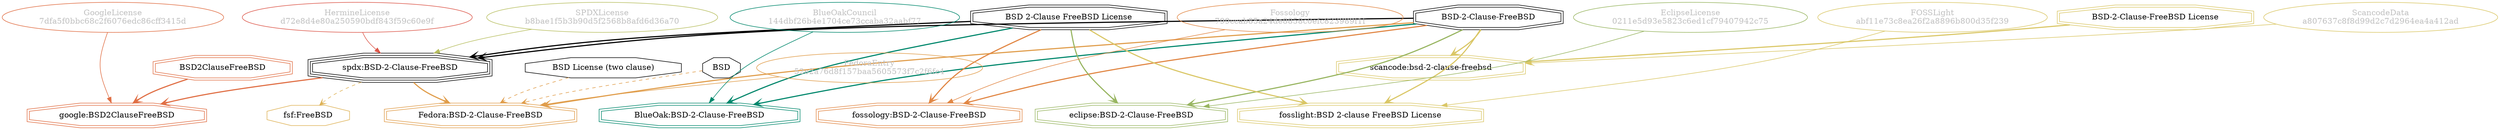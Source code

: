 strict digraph {
    node [shape=box];
    graph [splines=curved];
    365 [label="SPDXLicense\nb8bae1f5b3b90d5f2568b8afd6d36a70"
        ,fontcolor=gray
        ,color="#b8bf62"
        ,fillcolor="beige;1"
        ,shape=ellipse];
    366 [label="spdx:BSD-2-Clause-FreeBSD"
        ,shape=tripleoctagon];
    367 [label="BSD-2-Clause-FreeBSD"
        ,shape=doubleoctagon];
    368 [label="BSD 2-Clause FreeBSD License"
        ,shape=doubleoctagon];
    5482 [label="GoogleLicense\n7dfa5f0bbc68c2f6076edc86cff3415d"
         ,fontcolor=gray
         ,color="#e06f45"
         ,fillcolor="beige;1"
         ,shape=ellipse];
    5483 [label="google:BSD2ClauseFreeBSD"
         ,color="#e06f45"
         ,shape=doubleoctagon];
    5484 [label=BSD2ClauseFreeBSD
         ,color="#e06f45"
         ,shape=doubleoctagon];
    5935 [label=BSD,shape=octagon];
    5939 [label="FedoraEntry\n52e2a76d8f157baa5605573f7c2f6fc4"
         ,fontcolor=gray
         ,color="#e09d4b"
         ,fillcolor="beige;1"
         ,shape=ellipse];
    5940 [label="Fedora:BSD-2-Clause-FreeBSD"
         ,color="#e09d4b"
         ,shape=doubleoctagon];
    5941 [label="BSD License (two clause)"
         ,shape=octagon];
    8652 [label="BlueOakCouncil\n144dbf26b4e1704ce73ccaba32aabf77"
         ,fontcolor=gray
         ,color="#00876c"
         ,fillcolor="beige;1"
         ,shape=ellipse];
    8653 [label="BlueOak:BSD-2-Clause-FreeBSD"
         ,color="#00876c"
         ,shape=doubleoctagon];
    10207 [label="fsf:FreeBSD"
          ,color="#deb256"
          ,shape=octagon];
    12668 [label="ScancodeData\na807637c8f8d99d2c7d2964ea4a412ad"
          ,fontcolor=gray
          ,color="#dac767"
          ,fillcolor="beige;1"
          ,shape=ellipse];
    12669 [label="scancode:bsd-2-clause-freebsd"
          ,color="#dac767"
          ,shape=doubleoctagon];
    12670 [label="BSD-2-Clause-FreeBSD License"
          ,color="#dac767"
          ,shape=doubleoctagon];
    26781 [label="Fossology\n799ccab85a24de8858c0efc823989f1f"
          ,fontcolor=gray
          ,color="#e18745"
          ,fillcolor="beige;1"
          ,shape=ellipse];
    26782 [label="fossology:BSD-2-Clause-FreeBSD"
          ,color="#e18745"
          ,shape=doubleoctagon];
    49949 [label="HermineLicense\nd72e8d4e80a250590bdf843f59c60e9f"
          ,fontcolor=gray
          ,color="#dc574a"
          ,fillcolor="beige;1"
          ,shape=ellipse];
    50944 [label="FOSSLight\nabf11e73c8ea26f2a8896b800d35f239"
          ,fontcolor=gray
          ,color="#dac767"
          ,fillcolor="beige;1"
          ,shape=ellipse];
    50945 [label="fosslight:BSD 2-clause FreeBSD License"
          ,color="#dac767"
          ,shape=doubleoctagon];
    54238 [label="EclipseLicense\n0211e5d93e5823c6ed1cf79407942c75"
          ,fontcolor=gray
          ,color="#98b561"
          ,fillcolor="beige;1"
          ,shape=ellipse];
    54239 [label="eclipse:BSD-2-Clause-FreeBSD"
          ,color="#98b561"
          ,shape=doubleoctagon];
    365 -> 366 [weight=0.5
               ,color="#b8bf62"];
    366 -> 5483 [style=bold
                ,arrowhead=vee
                ,weight=0.7
                ,color="#e06f45"];
    366 -> 5940 [style=bold
                ,arrowhead=vee
                ,weight=0.7
                ,color="#e09d4b"];
    366 -> 10207 [style=dashed
                 ,arrowhead=vee
                 ,weight=0.5
                 ,color="#deb256"];
    367 -> 366 [style=bold
               ,arrowhead=vee
               ,weight=0.7];
    367 -> 5940 [style=bold
                ,arrowhead=vee
                ,weight=0.7
                ,color="#e09d4b"];
    367 -> 8653 [style=bold
                ,arrowhead=vee
                ,weight=0.7
                ,color="#00876c"];
    367 -> 12669 [style=bold
                 ,arrowhead=vee
                 ,weight=0.7
                 ,color="#dac767"];
    367 -> 26782 [style=bold
                 ,arrowhead=vee
                 ,weight=0.7
                 ,color="#e18745"];
    367 -> 50945 [style=bold
                 ,arrowhead=vee
                 ,weight=0.7
                 ,color="#dac767"];
    367 -> 54239 [style=bold
                 ,arrowhead=vee
                 ,weight=0.7
                 ,color="#98b561"];
    368 -> 366 [style=bold
               ,arrowhead=vee
               ,weight=0.7];
    368 -> 8653 [style=bold
                ,arrowhead=vee
                ,weight=0.7
                ,color="#00876c"];
    368 -> 26782 [style=bold
                 ,arrowhead=vee
                 ,weight=0.7
                 ,color="#e18745"];
    368 -> 50945 [style=bold
                 ,arrowhead=vee
                 ,weight=0.7
                 ,color="#dac767"];
    368 -> 54239 [style=bold
                 ,arrowhead=vee
                 ,weight=0.7
                 ,color="#98b561"];
    5482 -> 5483 [weight=0.5
                 ,color="#e06f45"];
    5484 -> 5483 [style=bold
                 ,arrowhead=vee
                 ,weight=0.7
                 ,color="#e06f45"];
    5935 -> 5940 [style=dashed
                 ,arrowhead=vee
                 ,weight=0.5
                 ,color="#e09d4b"];
    5939 -> 5940 [weight=0.5
                 ,color="#e09d4b"];
    5941 -> 5940 [style=dashed
                 ,arrowhead=vee
                 ,weight=0.5
                 ,color="#e09d4b"];
    8652 -> 8653 [weight=0.5
                 ,color="#00876c"];
    12668 -> 12669 [weight=0.5
                   ,color="#dac767"];
    12670 -> 12669 [style=bold
                   ,arrowhead=vee
                   ,weight=0.7
                   ,color="#dac767"];
    26781 -> 26782 [weight=0.5
                   ,color="#e18745"];
    49949 -> 366 [weight=0.5
                 ,color="#dc574a"];
    50944 -> 50945 [weight=0.5
                   ,color="#dac767"];
    54238 -> 54239 [weight=0.5
                   ,color="#98b561"];
}
